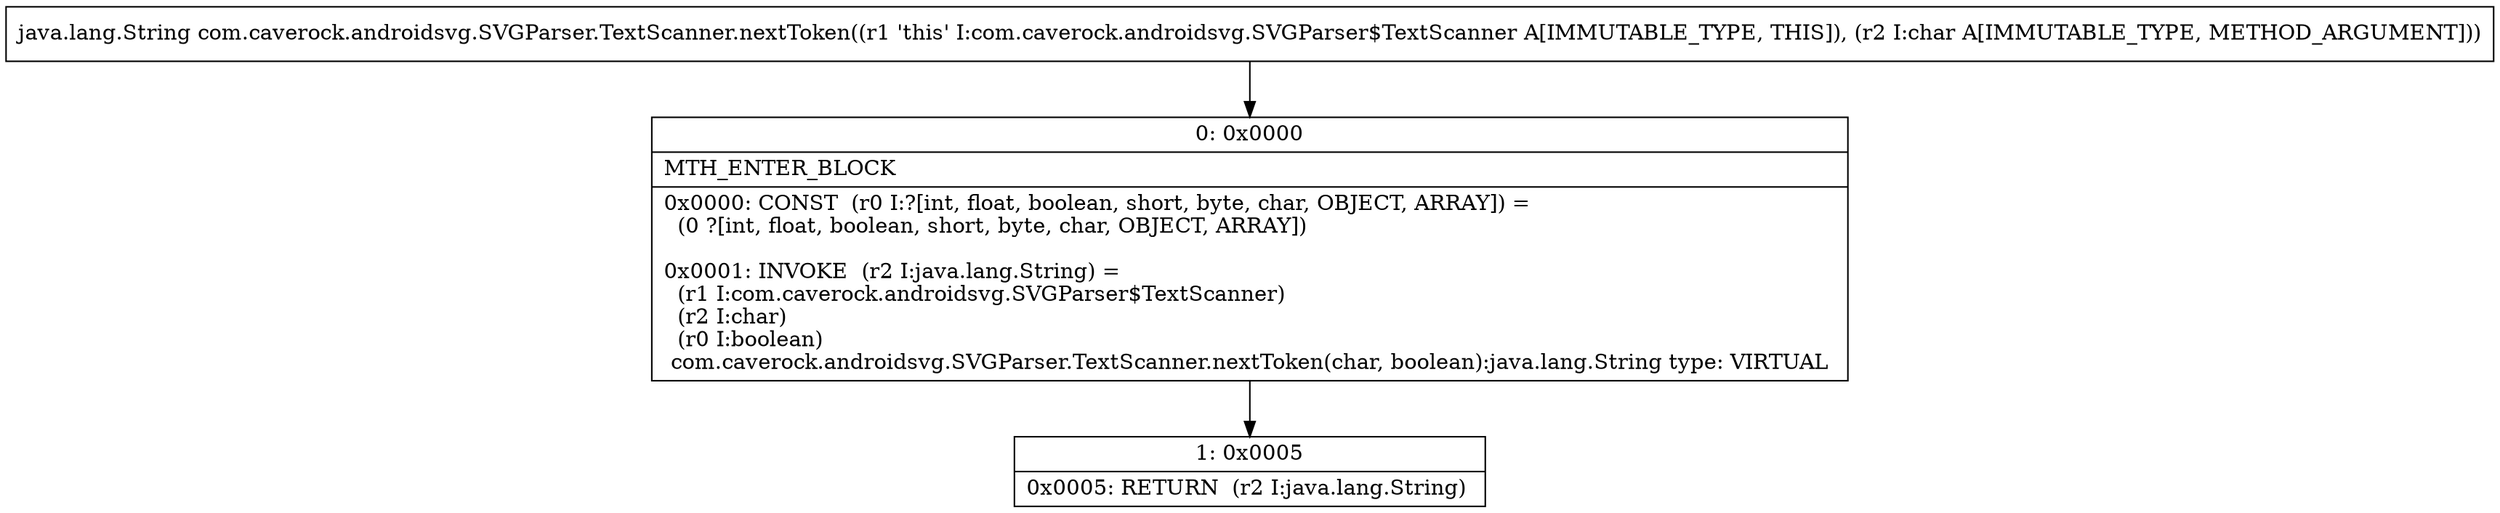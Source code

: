 digraph "CFG forcom.caverock.androidsvg.SVGParser.TextScanner.nextToken(C)Ljava\/lang\/String;" {
Node_0 [shape=record,label="{0\:\ 0x0000|MTH_ENTER_BLOCK\l|0x0000: CONST  (r0 I:?[int, float, boolean, short, byte, char, OBJECT, ARRAY]) = \l  (0 ?[int, float, boolean, short, byte, char, OBJECT, ARRAY])\l \l0x0001: INVOKE  (r2 I:java.lang.String) = \l  (r1 I:com.caverock.androidsvg.SVGParser$TextScanner)\l  (r2 I:char)\l  (r0 I:boolean)\l com.caverock.androidsvg.SVGParser.TextScanner.nextToken(char, boolean):java.lang.String type: VIRTUAL \l}"];
Node_1 [shape=record,label="{1\:\ 0x0005|0x0005: RETURN  (r2 I:java.lang.String) \l}"];
MethodNode[shape=record,label="{java.lang.String com.caverock.androidsvg.SVGParser.TextScanner.nextToken((r1 'this' I:com.caverock.androidsvg.SVGParser$TextScanner A[IMMUTABLE_TYPE, THIS]), (r2 I:char A[IMMUTABLE_TYPE, METHOD_ARGUMENT])) }"];
MethodNode -> Node_0;
Node_0 -> Node_1;
}

